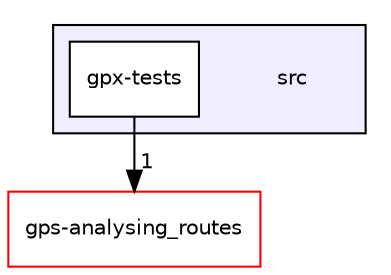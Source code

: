 digraph "src" {
  compound=true
  node [ fontsize="10", fontname="Helvetica"];
  edge [ labelfontsize="10", labelfontname="Helvetica"];
  subgraph clusterdir_2dcdd076a38b17e9ccd456f294c524a7 {
    graph [ bgcolor="#eeeeff", pencolor="black", label="" URL="dir_2dcdd076a38b17e9ccd456f294c524a7.html"];
    dir_2dcdd076a38b17e9ccd456f294c524a7 [shape=plaintext label="src"];
    dir_51b54a82e57331a0d644dd1d151964e4 [shape=box label="gpx-tests" color="black" fillcolor="white" style="filled" URL="dir_51b54a82e57331a0d644dd1d151964e4.html"];
  }
  dir_ed8ff92b09fa8e920f169067f0da0da8 [shape=box label="gps-analysing_routes" fillcolor="white" style="filled" color="red" URL="dir_ed8ff92b09fa8e920f169067f0da0da8.html"];
  dir_51b54a82e57331a0d644dd1d151964e4->dir_ed8ff92b09fa8e920f169067f0da0da8 [headlabel="1", labeldistance=1.5 headhref="dir_000004_000001.html"];
}
